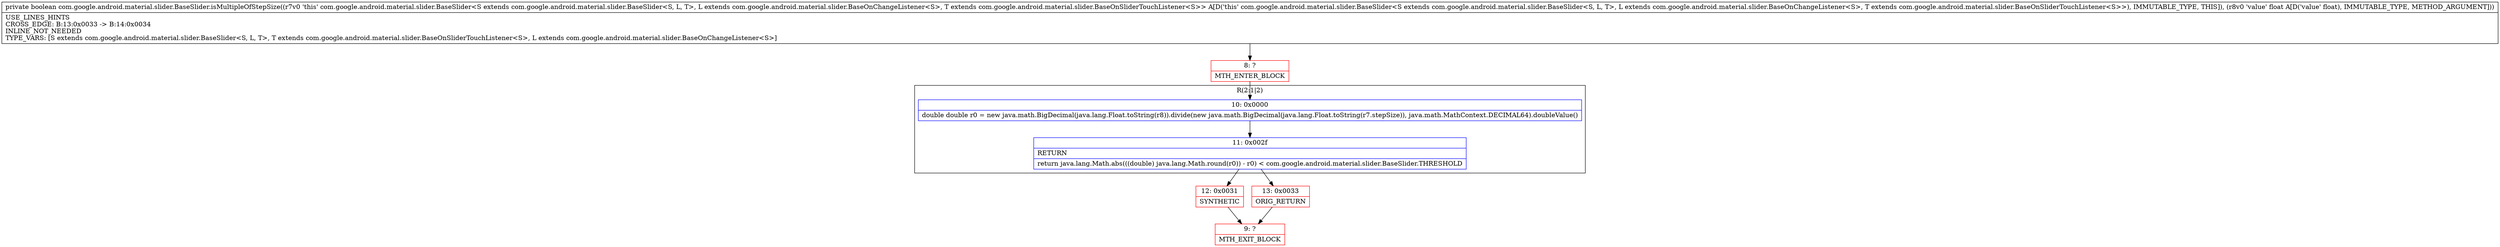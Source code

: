 digraph "CFG forcom.google.android.material.slider.BaseSlider.isMultipleOfStepSize(F)Z" {
subgraph cluster_Region_1707144730 {
label = "R(2:1|2)";
node [shape=record,color=blue];
Node_10 [shape=record,label="{10\:\ 0x0000|double double r0 = new java.math.BigDecimal(java.lang.Float.toString(r8)).divide(new java.math.BigDecimal(java.lang.Float.toString(r7.stepSize)), java.math.MathContext.DECIMAL64).doubleValue()\l}"];
Node_11 [shape=record,label="{11\:\ 0x002f|RETURN\l|return java.lang.Math.abs(((double) java.lang.Math.round(r0)) \- r0) \< com.google.android.material.slider.BaseSlider.THRESHOLD\l}"];
}
Node_8 [shape=record,color=red,label="{8\:\ ?|MTH_ENTER_BLOCK\l}"];
Node_12 [shape=record,color=red,label="{12\:\ 0x0031|SYNTHETIC\l}"];
Node_9 [shape=record,color=red,label="{9\:\ ?|MTH_EXIT_BLOCK\l}"];
Node_13 [shape=record,color=red,label="{13\:\ 0x0033|ORIG_RETURN\l}"];
MethodNode[shape=record,label="{private boolean com.google.android.material.slider.BaseSlider.isMultipleOfStepSize((r7v0 'this' com.google.android.material.slider.BaseSlider\<S extends com.google.android.material.slider.BaseSlider\<S, L, T\>, L extends com.google.android.material.slider.BaseOnChangeListener\<S\>, T extends com.google.android.material.slider.BaseOnSliderTouchListener\<S\>\> A[D('this' com.google.android.material.slider.BaseSlider\<S extends com.google.android.material.slider.BaseSlider\<S, L, T\>, L extends com.google.android.material.slider.BaseOnChangeListener\<S\>, T extends com.google.android.material.slider.BaseOnSliderTouchListener\<S\>\>), IMMUTABLE_TYPE, THIS]), (r8v0 'value' float A[D('value' float), IMMUTABLE_TYPE, METHOD_ARGUMENT]))  | USE_LINES_HINTS\lCROSS_EDGE: B:13:0x0033 \-\> B:14:0x0034\lINLINE_NOT_NEEDED\lTYPE_VARS: [S extends com.google.android.material.slider.BaseSlider\<S, L, T\>, T extends com.google.android.material.slider.BaseOnSliderTouchListener\<S\>, L extends com.google.android.material.slider.BaseOnChangeListener\<S\>]\l}"];
MethodNode -> Node_8;Node_10 -> Node_11;
Node_11 -> Node_12;
Node_11 -> Node_13;
Node_8 -> Node_10;
Node_12 -> Node_9;
Node_13 -> Node_9;
}

